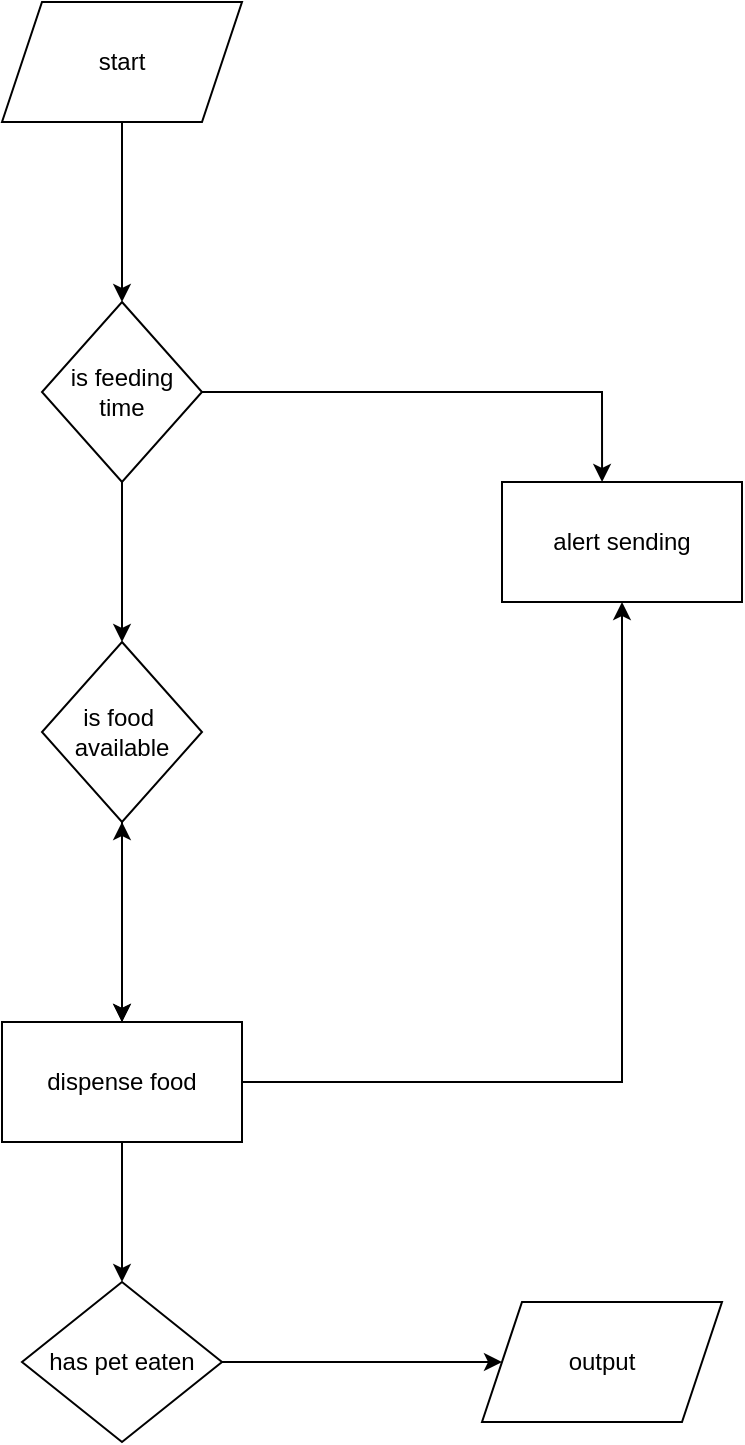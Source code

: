 <mxfile version="28.1.0">
  <diagram name="Page-1" id="IGZ-1liTbxVT1KNj73rI">
    <mxGraphModel dx="1389" dy="877" grid="1" gridSize="10" guides="1" tooltips="1" connect="1" arrows="1" fold="1" page="1" pageScale="1" pageWidth="850" pageHeight="1100" math="0" shadow="0">
      <root>
        <mxCell id="0" />
        <mxCell id="1" parent="0" />
        <mxCell id="UhmRcq0wU7Ugg3cju9hT-3" value="" style="edgeStyle=orthogonalEdgeStyle;rounded=0;orthogonalLoop=1;jettySize=auto;html=1;" edge="1" parent="1" source="UhmRcq0wU7Ugg3cju9hT-1" target="UhmRcq0wU7Ugg3cju9hT-2">
          <mxGeometry relative="1" as="geometry" />
        </mxCell>
        <mxCell id="UhmRcq0wU7Ugg3cju9hT-1" value="start" style="shape=parallelogram;perimeter=parallelogramPerimeter;whiteSpace=wrap;html=1;fixedSize=1;" vertex="1" parent="1">
          <mxGeometry x="340" y="20" width="120" height="60" as="geometry" />
        </mxCell>
        <mxCell id="UhmRcq0wU7Ugg3cju9hT-5" value="" style="edgeStyle=orthogonalEdgeStyle;rounded=0;orthogonalLoop=1;jettySize=auto;html=1;" edge="1" parent="1" source="UhmRcq0wU7Ugg3cju9hT-2" target="UhmRcq0wU7Ugg3cju9hT-4">
          <mxGeometry relative="1" as="geometry" />
        </mxCell>
        <mxCell id="UhmRcq0wU7Ugg3cju9hT-15" style="edgeStyle=orthogonalEdgeStyle;rounded=0;orthogonalLoop=1;jettySize=auto;html=1;exitX=1;exitY=0.5;exitDx=0;exitDy=0;entryX=0.417;entryY=0;entryDx=0;entryDy=0;entryPerimeter=0;" edge="1" parent="1" source="UhmRcq0wU7Ugg3cju9hT-2" target="UhmRcq0wU7Ugg3cju9hT-13">
          <mxGeometry relative="1" as="geometry">
            <mxPoint x="600" y="210" as="targetPoint" />
          </mxGeometry>
        </mxCell>
        <mxCell id="UhmRcq0wU7Ugg3cju9hT-2" value="is feeding&lt;div&gt;time&lt;/div&gt;" style="rhombus;whiteSpace=wrap;html=1;" vertex="1" parent="1">
          <mxGeometry x="360" y="170" width="80" height="90" as="geometry" />
        </mxCell>
        <mxCell id="UhmRcq0wU7Ugg3cju9hT-7" value="" style="edgeStyle=orthogonalEdgeStyle;rounded=0;orthogonalLoop=1;jettySize=auto;html=1;" edge="1" parent="1" source="UhmRcq0wU7Ugg3cju9hT-4" target="UhmRcq0wU7Ugg3cju9hT-6">
          <mxGeometry relative="1" as="geometry" />
        </mxCell>
        <mxCell id="UhmRcq0wU7Ugg3cju9hT-20" value="" style="edgeStyle=orthogonalEdgeStyle;rounded=0;orthogonalLoop=1;jettySize=auto;html=1;" edge="1" parent="1" source="UhmRcq0wU7Ugg3cju9hT-4" target="UhmRcq0wU7Ugg3cju9hT-6">
          <mxGeometry relative="1" as="geometry" />
        </mxCell>
        <mxCell id="UhmRcq0wU7Ugg3cju9hT-4" value="is food&amp;nbsp;&lt;div&gt;available&lt;/div&gt;" style="rhombus;whiteSpace=wrap;html=1;" vertex="1" parent="1">
          <mxGeometry x="360" y="340" width="80" height="90" as="geometry" />
        </mxCell>
        <mxCell id="UhmRcq0wU7Ugg3cju9hT-14" value="" style="edgeStyle=orthogonalEdgeStyle;rounded=0;orthogonalLoop=1;jettySize=auto;html=1;" edge="1" parent="1" source="UhmRcq0wU7Ugg3cju9hT-6" target="UhmRcq0wU7Ugg3cju9hT-13">
          <mxGeometry relative="1" as="geometry" />
        </mxCell>
        <mxCell id="UhmRcq0wU7Ugg3cju9hT-17" value="" style="edgeStyle=orthogonalEdgeStyle;rounded=0;orthogonalLoop=1;jettySize=auto;html=1;" edge="1" parent="1" source="UhmRcq0wU7Ugg3cju9hT-6" target="UhmRcq0wU7Ugg3cju9hT-8">
          <mxGeometry relative="1" as="geometry" />
        </mxCell>
        <mxCell id="UhmRcq0wU7Ugg3cju9hT-21" value="" style="edgeStyle=orthogonalEdgeStyle;rounded=0;orthogonalLoop=1;jettySize=auto;html=1;" edge="1" parent="1" source="UhmRcq0wU7Ugg3cju9hT-6" target="UhmRcq0wU7Ugg3cju9hT-4">
          <mxGeometry relative="1" as="geometry" />
        </mxCell>
        <mxCell id="UhmRcq0wU7Ugg3cju9hT-6" value="dispense food" style="whiteSpace=wrap;html=1;" vertex="1" parent="1">
          <mxGeometry x="340" y="530" width="120" height="60" as="geometry" />
        </mxCell>
        <mxCell id="UhmRcq0wU7Ugg3cju9hT-19" style="edgeStyle=orthogonalEdgeStyle;rounded=0;orthogonalLoop=1;jettySize=auto;html=1;exitX=1;exitY=0.5;exitDx=0;exitDy=0;entryX=0;entryY=0.5;entryDx=0;entryDy=0;" edge="1" parent="1" source="UhmRcq0wU7Ugg3cju9hT-8" target="UhmRcq0wU7Ugg3cju9hT-18">
          <mxGeometry relative="1" as="geometry" />
        </mxCell>
        <mxCell id="UhmRcq0wU7Ugg3cju9hT-8" value="has pet eaten" style="rhombus;whiteSpace=wrap;html=1;" vertex="1" parent="1">
          <mxGeometry x="350" y="660" width="100" height="80" as="geometry" />
        </mxCell>
        <mxCell id="UhmRcq0wU7Ugg3cju9hT-13" value="alert sending" style="whiteSpace=wrap;html=1;" vertex="1" parent="1">
          <mxGeometry x="590" y="260" width="120" height="60" as="geometry" />
        </mxCell>
        <mxCell id="UhmRcq0wU7Ugg3cju9hT-18" value="output" style="shape=parallelogram;perimeter=parallelogramPerimeter;whiteSpace=wrap;html=1;fixedSize=1;" vertex="1" parent="1">
          <mxGeometry x="580" y="670" width="120" height="60" as="geometry" />
        </mxCell>
      </root>
    </mxGraphModel>
  </diagram>
</mxfile>

